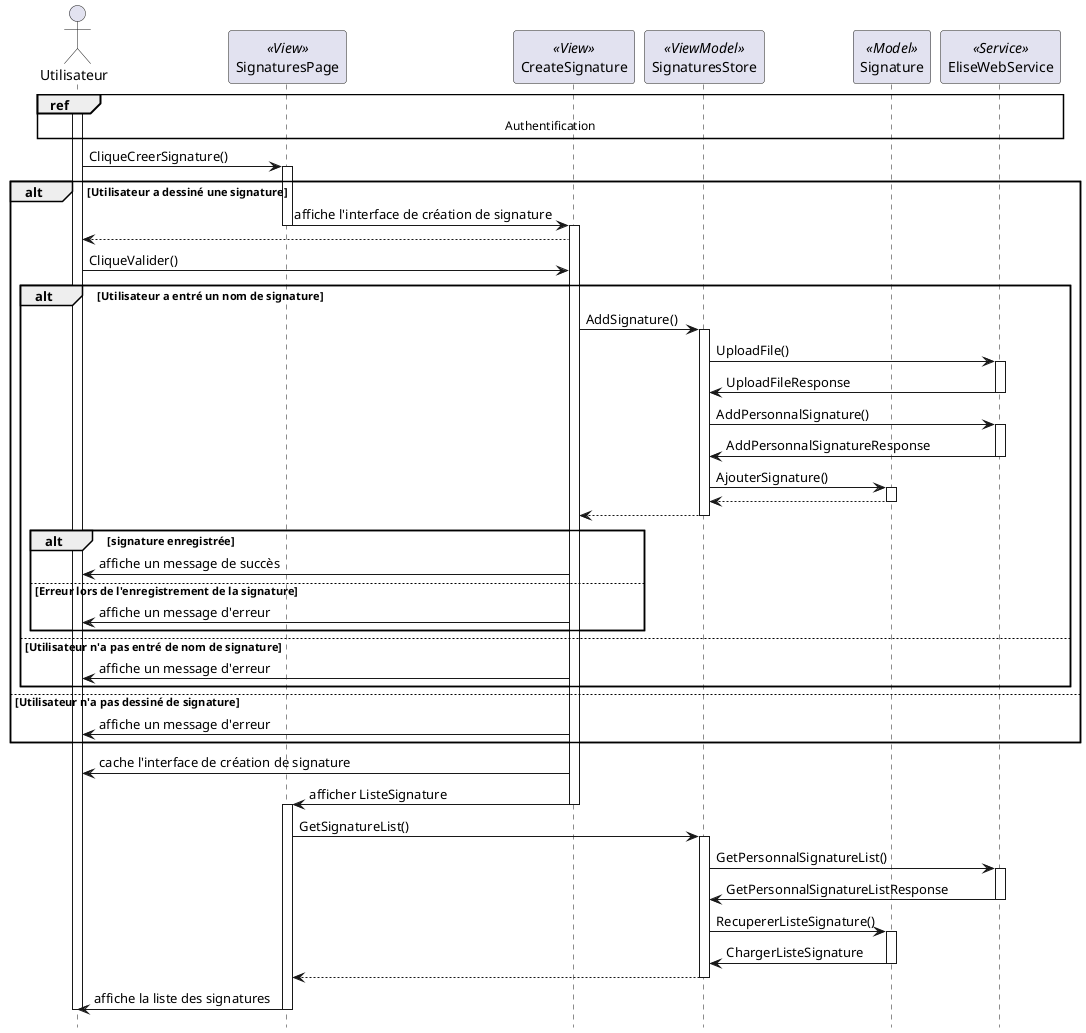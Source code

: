 @startuml sequence_create_signature

hide footbox


actor "Utilisateur" as user
participant "SignaturesPage" as liste << View >>
participant "CreateSignature" as create << View >>
participant "SignaturesStore" as vm << ViewModel >>
participant "Signature" as model << Model >>
participant "EliseWebService" as ws << Service >>



ref over user, liste,create,vm,model,ws : Authentification
activate user
user -> liste : CliqueCreerSignature()
activate liste
alt Utilisateur a dessiné une signature
liste -> create : affiche l'interface de création de signature
deactivate liste
activate create
create --> user
user -> create : CliqueValider()
alt Utilisateur a entré un nom de signature
create -> vm : AddSignature()
activate vm
vm -> ws : UploadFile()
activate ws
ws -> vm : UploadFileResponse
deactivate ws
vm -> ws : AddPersonnalSignature()
activate ws
ws -> vm : AddPersonnalSignatureResponse
deactivate ws
vm -> model : AjouterSignature()
activate model
model --> vm 
deactivate model
vm --> create 
deactivate vm
alt signature enregistrée

create -> user : affiche un message de succès
else Erreur lors de l'enregistrement de la signature
create -> user : affiche un message d'erreur
end
else Utilisateur n'a pas entré de nom de signature
create -> user : affiche un message d'erreur
end
else Utilisateur n'a pas dessiné de signature
create -> user : affiche un message d'erreur
end
create -> user : cache l'interface de création de signature
create -> liste : afficher ListeSignature
deactivate create
activate liste
liste -> vm : GetSignatureList()
activate vm
vm -> ws : GetPersonnalSignatureList()
activate ws
ws -> vm : GetPersonnalSignatureListResponse
deactivate ws
vm -> model : RecupererListeSignature()
activate model
model -> vm : ChargerListeSignature
deactivate model
vm --> liste 
deactivate vm
liste -> user : affiche la liste des signatures
deactivate liste
deactivate user